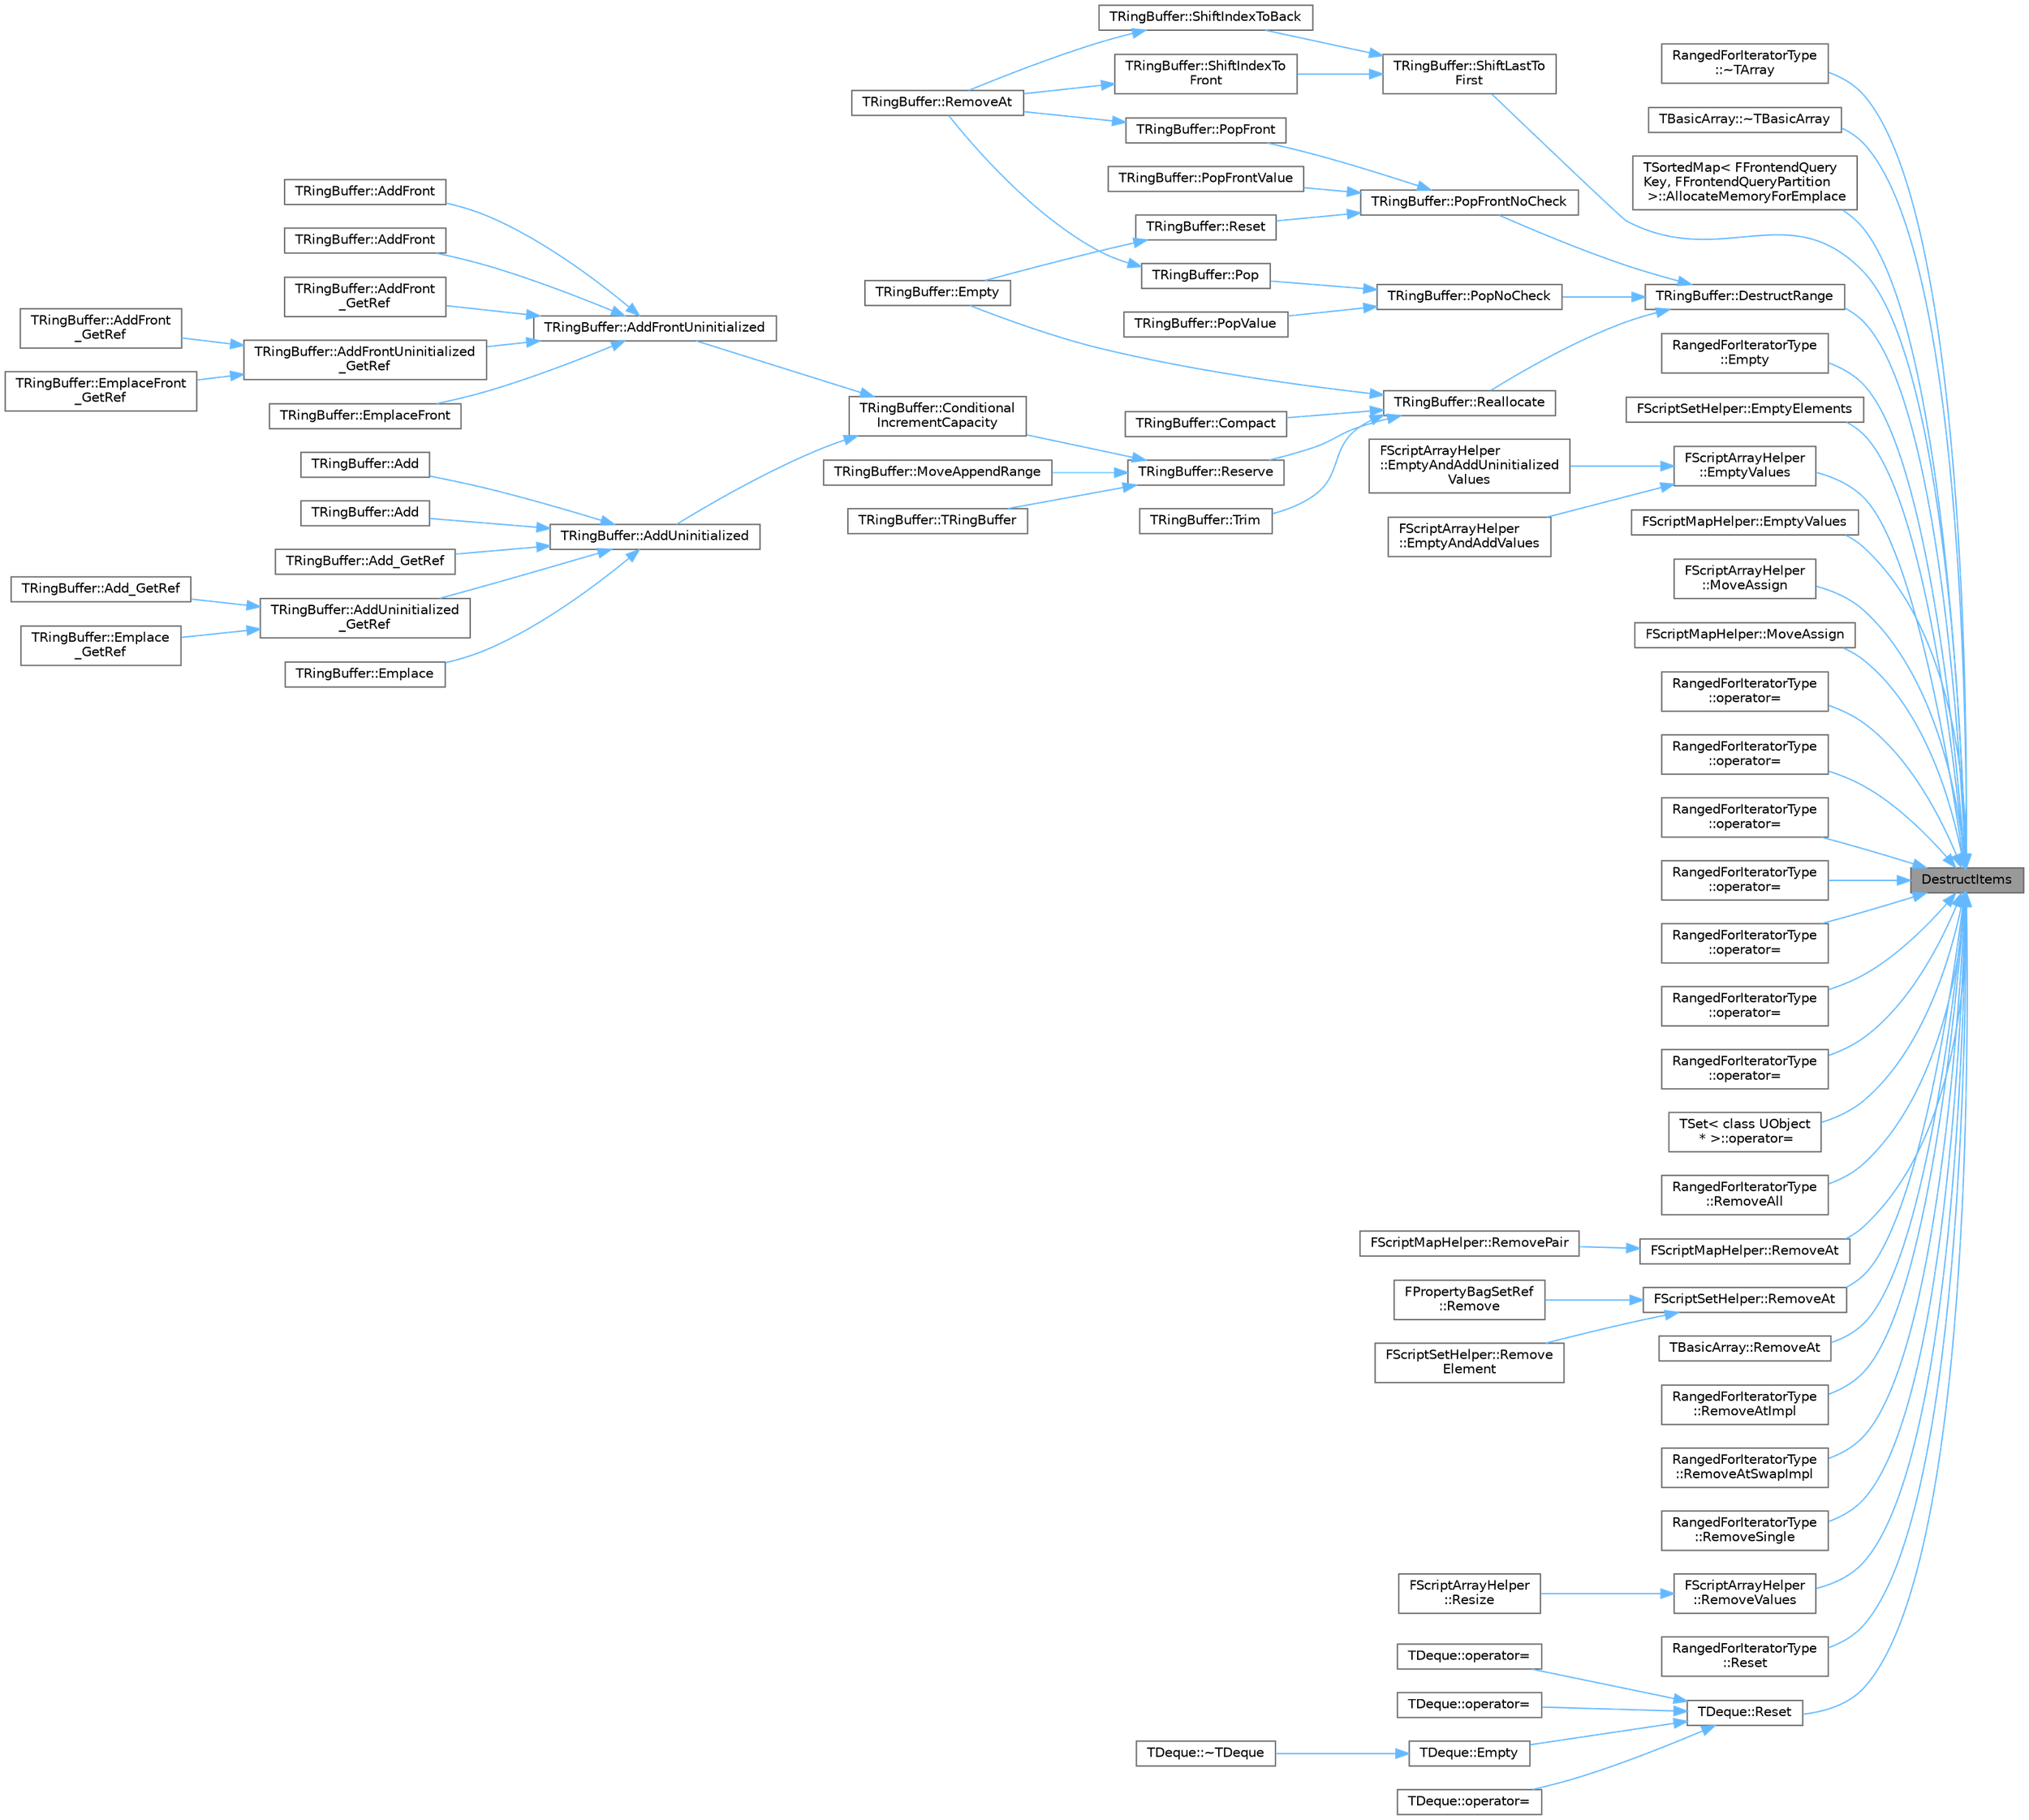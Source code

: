 digraph "DestructItems"
{
 // INTERACTIVE_SVG=YES
 // LATEX_PDF_SIZE
  bgcolor="transparent";
  edge [fontname=Helvetica,fontsize=10,labelfontname=Helvetica,labelfontsize=10];
  node [fontname=Helvetica,fontsize=10,shape=box,height=0.2,width=0.4];
  rankdir="RL";
  Node1 [id="Node000001",label="DestructItems",height=0.2,width=0.4,color="gray40", fillcolor="grey60", style="filled", fontcolor="black",tooltip="Destructs a range of items in memory."];
  Node1 -> Node2 [id="edge1_Node000001_Node000002",dir="back",color="steelblue1",style="solid",tooltip=" "];
  Node2 [id="Node000002",label="RangedForIteratorType\l::~TArray",height=0.2,width=0.4,color="grey40", fillcolor="white", style="filled",URL="$d4/d52/classTArray.html#ab77c5573ded47bfd6acf1e542a9a508a",tooltip=" "];
  Node1 -> Node3 [id="edge2_Node000001_Node000003",dir="back",color="steelblue1",style="solid",tooltip=" "];
  Node3 [id="Node000003",label="TBasicArray::~TBasicArray",height=0.2,width=0.4,color="grey40", fillcolor="white", style="filled",URL="$d1/da6/classTBasicArray.html#aecbda827aa0ea229a180132beae834a3",tooltip=" "];
  Node1 -> Node4 [id="edge3_Node000001_Node000004",dir="back",color="steelblue1",style="solid",tooltip=" "];
  Node4 [id="Node000004",label="TSortedMap\< FFrontendQuery\lKey, FFrontendQueryPartition\l \>::AllocateMemoryForEmplace",height=0.2,width=0.4,color="grey40", fillcolor="white", style="filled",URL="$d6/d24/classTSortedMap.html#ad880cf4cb4ecc70aefba9079a6a59a53",tooltip=" "];
  Node1 -> Node5 [id="edge4_Node000001_Node000005",dir="back",color="steelblue1",style="solid",tooltip=" "];
  Node5 [id="Node000005",label="TRingBuffer::DestructRange",height=0.2,width=0.4,color="grey40", fillcolor="white", style="filled",URL="$d7/d46/classTRingBuffer.html#a7859abfc28865cfa7f653b915bb17885",tooltip="Destruct all elements in the RingBuffer from Index RangeStart to Index RangeEnd."];
  Node5 -> Node6 [id="edge5_Node000005_Node000006",dir="back",color="steelblue1",style="solid",tooltip=" "];
  Node6 [id="Node000006",label="TRingBuffer::PopFrontNoCheck",height=0.2,width=0.4,color="grey40", fillcolor="white", style="filled",URL="$d7/d46/classTRingBuffer.html#a031e34e20a32b7940da154f3524a5833",tooltip="Unsafely pop the given number of arguments (default: 1) from the front pointer of the RingBuffer."];
  Node6 -> Node7 [id="edge6_Node000006_Node000007",dir="back",color="steelblue1",style="solid",tooltip=" "];
  Node7 [id="Node000007",label="TRingBuffer::PopFront",height=0.2,width=0.4,color="grey40", fillcolor="white", style="filled",URL="$d7/d46/classTRingBuffer.html#a302db50eda09a23fd1dbd5602473bdf7",tooltip="Pop the given number of elements (default: 1) from the front pointer of the RingBuffer."];
  Node7 -> Node8 [id="edge7_Node000007_Node000008",dir="back",color="steelblue1",style="solid",tooltip=" "];
  Node8 [id="Node000008",label="TRingBuffer::RemoveAt",height=0.2,width=0.4,color="grey40", fillcolor="white", style="filled",URL="$d7/d46/classTRingBuffer.html#adf0b3e11b11d503a9d8027bfc6cc1abe",tooltip="Remove the value at the given index from the RingBuffer, and shift values ahead or behind it into its..."];
  Node6 -> Node9 [id="edge8_Node000006_Node000009",dir="back",color="steelblue1",style="solid",tooltip=" "];
  Node9 [id="Node000009",label="TRingBuffer::PopFrontValue",height=0.2,width=0.4,color="grey40", fillcolor="white", style="filled",URL="$d7/d46/classTRingBuffer.html#a2b4e31046fbb3bca93d6b53ff3e24be2",tooltip=" "];
  Node6 -> Node10 [id="edge9_Node000006_Node000010",dir="back",color="steelblue1",style="solid",tooltip=" "];
  Node10 [id="Node000010",label="TRingBuffer::Reset",height=0.2,width=0.4,color="grey40", fillcolor="white", style="filled",URL="$d7/d46/classTRingBuffer.html#a5934c1e950e12a5f8889ea4f285e96a0",tooltip="Empty the RingBuffer, destructing any elements in the RingBuffer but not releasing the RingBuffer's s..."];
  Node10 -> Node11 [id="edge10_Node000010_Node000011",dir="back",color="steelblue1",style="solid",tooltip=" "];
  Node11 [id="Node000011",label="TRingBuffer::Empty",height=0.2,width=0.4,color="grey40", fillcolor="white", style="filled",URL="$d7/d46/classTRingBuffer.html#aea0fa9d59080cf35c96efe1a7639dd41",tooltip="Empty the RingBuffer, destructing any elements and releasing the RingBuffer's storage."];
  Node5 -> Node12 [id="edge11_Node000005_Node000012",dir="back",color="steelblue1",style="solid",tooltip=" "];
  Node12 [id="Node000012",label="TRingBuffer::PopNoCheck",height=0.2,width=0.4,color="grey40", fillcolor="white", style="filled",URL="$d7/d46/classTRingBuffer.html#a9e60249218c9477a26259f21712253d8",tooltip="Pop the given number of elements (default: 1) from the back pointer of the RingBuffer."];
  Node12 -> Node13 [id="edge12_Node000012_Node000013",dir="back",color="steelblue1",style="solid",tooltip=" "];
  Node13 [id="Node000013",label="TRingBuffer::Pop",height=0.2,width=0.4,color="grey40", fillcolor="white", style="filled",URL="$d7/d46/classTRingBuffer.html#a3f99ddb532c6f8eaf5ddc885c38eed3d",tooltip="Pop the given number of arguments (default: 1) from the back pointer of the RingBuffer."];
  Node13 -> Node8 [id="edge13_Node000013_Node000008",dir="back",color="steelblue1",style="solid",tooltip=" "];
  Node12 -> Node14 [id="edge14_Node000012_Node000014",dir="back",color="steelblue1",style="solid",tooltip=" "];
  Node14 [id="Node000014",label="TRingBuffer::PopValue",height=0.2,width=0.4,color="grey40", fillcolor="white", style="filled",URL="$d7/d46/classTRingBuffer.html#a8881163959a995aec06605580d0810c1",tooltip=" "];
  Node5 -> Node15 [id="edge15_Node000005_Node000015",dir="back",color="steelblue1",style="solid",tooltip=" "];
  Node15 [id="Node000015",label="TRingBuffer::Reallocate",height=0.2,width=0.4,color="grey40", fillcolor="white", style="filled",URL="$d7/d46/classTRingBuffer.html#a40faf3a6ccf66edf23df3483f309d523",tooltip="Set the capacity to the given value and move or copy all elements from the old storage into a new sto..."];
  Node15 -> Node16 [id="edge16_Node000015_Node000016",dir="back",color="steelblue1",style="solid",tooltip=" "];
  Node16 [id="Node000016",label="TRingBuffer::Compact",height=0.2,width=0.4,color="grey40", fillcolor="white", style="filled",URL="$d7/d46/classTRingBuffer.html#a5013bf0f45ef7bc6fbd87388d4124a3e",tooltip="Shift all elements so that the front pointer's location in memory is less than the back pointer's."];
  Node15 -> Node11 [id="edge17_Node000015_Node000011",dir="back",color="steelblue1",style="solid",tooltip=" "];
  Node15 -> Node17 [id="edge18_Node000015_Node000017",dir="back",color="steelblue1",style="solid",tooltip=" "];
  Node17 [id="Node000017",label="TRingBuffer::Reserve",height=0.2,width=0.4,color="grey40", fillcolor="white", style="filled",URL="$d7/d46/classTRingBuffer.html#ad5afdf357d92063d22eeae51e6a0b66d",tooltip="Set the capacity to the maximum of the current capacity and the (next power of two greater than or eq..."];
  Node17 -> Node18 [id="edge19_Node000017_Node000018",dir="back",color="steelblue1",style="solid",tooltip=" "];
  Node18 [id="Node000018",label="TRingBuffer::TRingBuffer",height=0.2,width=0.4,color="grey40", fillcolor="white", style="filled",URL="$d7/d46/classTRingBuffer.html#a63ad3b7ca3109de65a9100cf35b2be64",tooltip="Construct Empty Queue with the given initial requested capacity."];
  Node17 -> Node19 [id="edge20_Node000017_Node000019",dir="back",color="steelblue1",style="solid",tooltip=" "];
  Node19 [id="Node000019",label="TRingBuffer::Conditional\lIncrementCapacity",height=0.2,width=0.4,color="grey40", fillcolor="white", style="filled",URL="$d7/d46/classTRingBuffer.html#aab531adcc3b46e2524b492a937e9a4ce",tooltip="Increase capacity if necessary to make room for the addition of a new element."];
  Node19 -> Node20 [id="edge21_Node000019_Node000020",dir="back",color="steelblue1",style="solid",tooltip=" "];
  Node20 [id="Node000020",label="TRingBuffer::AddFrontUninitialized",height=0.2,width=0.4,color="grey40", fillcolor="white", style="filled",URL="$d7/d46/classTRingBuffer.html#a7b34a885ae96c31e27fda8137157d6fa",tooltip="Add a new element before the front pointer of the RingBuffer, resizing if necessary."];
  Node20 -> Node21 [id="edge22_Node000020_Node000021",dir="back",color="steelblue1",style="solid",tooltip=" "];
  Node21 [id="Node000021",label="TRingBuffer::AddFront",height=0.2,width=0.4,color="grey40", fillcolor="white", style="filled",URL="$d7/d46/classTRingBuffer.html#a8086ab33643565a997b4197e18c46ce9",tooltip="Add a new element before the front pointer of the RingBuffer, resizing if necessary."];
  Node20 -> Node22 [id="edge23_Node000020_Node000022",dir="back",color="steelblue1",style="solid",tooltip=" "];
  Node22 [id="Node000022",label="TRingBuffer::AddFront",height=0.2,width=0.4,color="grey40", fillcolor="white", style="filled",URL="$d7/d46/classTRingBuffer.html#afecab01b944e8105ee3ef8aac0ff5b89",tooltip="Add a new element before the front pointer of the RingBuffer, resizing if necessary."];
  Node20 -> Node23 [id="edge24_Node000020_Node000023",dir="back",color="steelblue1",style="solid",tooltip=" "];
  Node23 [id="Node000023",label="TRingBuffer::AddFront\l_GetRef",height=0.2,width=0.4,color="grey40", fillcolor="white", style="filled",URL="$d7/d46/classTRingBuffer.html#ab28fb406a54c1f35d925a31a7ad1121b",tooltip="Add a new element before the front pointer of the RingBuffer, resizing if necessary."];
  Node20 -> Node24 [id="edge25_Node000020_Node000024",dir="back",color="steelblue1",style="solid",tooltip=" "];
  Node24 [id="Node000024",label="TRingBuffer::AddFrontUninitialized\l_GetRef",height=0.2,width=0.4,color="grey40", fillcolor="white", style="filled",URL="$d7/d46/classTRingBuffer.html#ae8809d98b80a74938610c202aeba4b72",tooltip="Add a new element before the front pointer of the RingBuffer, resizing if necessary."];
  Node24 -> Node25 [id="edge26_Node000024_Node000025",dir="back",color="steelblue1",style="solid",tooltip=" "];
  Node25 [id="Node000025",label="TRingBuffer::AddFront\l_GetRef",height=0.2,width=0.4,color="grey40", fillcolor="white", style="filled",URL="$d7/d46/classTRingBuffer.html#afc9361e3cb4ea129c868321fa05f8bfe",tooltip="Add a new element before the front pointer of the RingBuffer, resizing if necessary."];
  Node24 -> Node26 [id="edge27_Node000024_Node000026",dir="back",color="steelblue1",style="solid",tooltip=" "];
  Node26 [id="Node000026",label="TRingBuffer::EmplaceFront\l_GetRef",height=0.2,width=0.4,color="grey40", fillcolor="white", style="filled",URL="$d7/d46/classTRingBuffer.html#acc11437d19240f16ca049e997ddcf597",tooltip="Add a new element before the front pointer of the RingBuffer, resizing if necessary."];
  Node20 -> Node27 [id="edge28_Node000020_Node000027",dir="back",color="steelblue1",style="solid",tooltip=" "];
  Node27 [id="Node000027",label="TRingBuffer::EmplaceFront",height=0.2,width=0.4,color="grey40", fillcolor="white", style="filled",URL="$d7/d46/classTRingBuffer.html#a88b7c3a3dc2274de08b169345385f45c",tooltip="Add a new element before the front pointer of the RingBuffer, resizing if necessary."];
  Node19 -> Node28 [id="edge29_Node000019_Node000028",dir="back",color="steelblue1",style="solid",tooltip=" "];
  Node28 [id="Node000028",label="TRingBuffer::AddUninitialized",height=0.2,width=0.4,color="grey40", fillcolor="white", style="filled",URL="$d7/d46/classTRingBuffer.html#a5e16df156354a762285ba0f69c6e3260",tooltip="Add a new element after the back pointer of the RingBuffer, resizing if necessary."];
  Node28 -> Node29 [id="edge30_Node000028_Node000029",dir="back",color="steelblue1",style="solid",tooltip=" "];
  Node29 [id="Node000029",label="TRingBuffer::Add",height=0.2,width=0.4,color="grey40", fillcolor="white", style="filled",URL="$d7/d46/classTRingBuffer.html#af9f2d32099ca5bab1c35d9f812981da9",tooltip="Add a new element after the back pointer of the RingBuffer, resizing if necessary."];
  Node28 -> Node30 [id="edge31_Node000028_Node000030",dir="back",color="steelblue1",style="solid",tooltip=" "];
  Node30 [id="Node000030",label="TRingBuffer::Add",height=0.2,width=0.4,color="grey40", fillcolor="white", style="filled",URL="$d7/d46/classTRingBuffer.html#afc0d4af47b8bdcdc564de8a0f981ca0e",tooltip="Add a new element after the back pointer of the RingBuffer, resizing if necessary."];
  Node28 -> Node31 [id="edge32_Node000028_Node000031",dir="back",color="steelblue1",style="solid",tooltip=" "];
  Node31 [id="Node000031",label="TRingBuffer::Add_GetRef",height=0.2,width=0.4,color="grey40", fillcolor="white", style="filled",URL="$d7/d46/classTRingBuffer.html#a5ce01bd04b93fb065134be55c6cfabdc",tooltip="Add a new element after the back pointer of the RingBuffer, resizing if necessary."];
  Node28 -> Node32 [id="edge33_Node000028_Node000032",dir="back",color="steelblue1",style="solid",tooltip=" "];
  Node32 [id="Node000032",label="TRingBuffer::AddUninitialized\l_GetRef",height=0.2,width=0.4,color="grey40", fillcolor="white", style="filled",URL="$d7/d46/classTRingBuffer.html#ac8249882650821399ee833926d6ab83b",tooltip="Add a new element after the back pointer of the RingBuffer, resizing if necessary."];
  Node32 -> Node33 [id="edge34_Node000032_Node000033",dir="back",color="steelblue1",style="solid",tooltip=" "];
  Node33 [id="Node000033",label="TRingBuffer::Add_GetRef",height=0.2,width=0.4,color="grey40", fillcolor="white", style="filled",URL="$d7/d46/classTRingBuffer.html#a9ec58736bd2b2145a5f7b85d6d24c30d",tooltip="Add a new element after the back pointer of the RingBuffer, resizing if necessary."];
  Node32 -> Node34 [id="edge35_Node000032_Node000034",dir="back",color="steelblue1",style="solid",tooltip=" "];
  Node34 [id="Node000034",label="TRingBuffer::Emplace\l_GetRef",height=0.2,width=0.4,color="grey40", fillcolor="white", style="filled",URL="$d7/d46/classTRingBuffer.html#aa4cef7a05257a7d5078a9b347ab7497a",tooltip="Add a new element after the back pointer of the RingBuffer, resizing if necessary."];
  Node28 -> Node35 [id="edge36_Node000028_Node000035",dir="back",color="steelblue1",style="solid",tooltip=" "];
  Node35 [id="Node000035",label="TRingBuffer::Emplace",height=0.2,width=0.4,color="grey40", fillcolor="white", style="filled",URL="$d7/d46/classTRingBuffer.html#af5be7ea54c110bfd8cd1b98962706923",tooltip="Add a new element after the back pointer of the RingBuffer, resizing if necessary."];
  Node17 -> Node36 [id="edge37_Node000017_Node000036",dir="back",color="steelblue1",style="solid",tooltip=" "];
  Node36 [id="Node000036",label="TRingBuffer::MoveAppendRange",height=0.2,width=0.4,color="grey40", fillcolor="white", style="filled",URL="$d7/d46/classTRingBuffer.html#a6ce3d2676691979c26d4de4e8fb7966f",tooltip="Append elements from a range onto the back pointer of the RingBuffer, resizing if necessary."];
  Node15 -> Node37 [id="edge38_Node000015_Node000037",dir="back",color="steelblue1",style="solid",tooltip=" "];
  Node37 [id="Node000037",label="TRingBuffer::Trim",height=0.2,width=0.4,color="grey40", fillcolor="white", style="filled",URL="$d7/d46/classTRingBuffer.html#a1a0957509e32c91acad0fab35186a08c",tooltip="Set the capacity to the minimum power of two (or 0) greater than or equal to the current number of el..."];
  Node1 -> Node38 [id="edge39_Node000001_Node000038",dir="back",color="steelblue1",style="solid",tooltip=" "];
  Node38 [id="Node000038",label="RangedForIteratorType\l::Empty",height=0.2,width=0.4,color="grey40", fillcolor="white", style="filled",URL="$d4/d52/classTArray.html#ae4faf7d28150050064620a725e5df3c2",tooltip=" "];
  Node1 -> Node39 [id="edge40_Node000001_Node000039",dir="back",color="steelblue1",style="solid",tooltip=" "];
  Node39 [id="Node000039",label="FScriptSetHelper::EmptyElements",height=0.2,width=0.4,color="grey40", fillcolor="white", style="filled",URL="$df/d52/classFScriptSetHelper.html#a86505bd76fe4bbbbc8f6fdaac484cca1",tooltip="Remove all values from the set, calling destructors, etc as appropriate."];
  Node1 -> Node40 [id="edge41_Node000001_Node000040",dir="back",color="steelblue1",style="solid",tooltip=" "];
  Node40 [id="Node000040",label="FScriptArrayHelper\l::EmptyValues",height=0.2,width=0.4,color="grey40", fillcolor="white", style="filled",URL="$dc/d07/classFScriptArrayHelper.html#a3a7ba0cd183a97ca94a27dc1990dfdfe",tooltip="Remove all values from the array, calling destructors, etc as appropriate."];
  Node40 -> Node41 [id="edge42_Node000040_Node000041",dir="back",color="steelblue1",style="solid",tooltip=" "];
  Node41 [id="Node000041",label="FScriptArrayHelper\l::EmptyAndAddUninitialized\lValues",height=0.2,width=0.4,color="grey40", fillcolor="white", style="filled",URL="$dc/d07/classFScriptArrayHelper.html#a2352b140f4c125a5a4c755d8fe5dcfbd",tooltip="Empty the array, then add uninitialized values to a given size."];
  Node40 -> Node42 [id="edge43_Node000040_Node000042",dir="back",color="steelblue1",style="solid",tooltip=" "];
  Node42 [id="Node000042",label="FScriptArrayHelper\l::EmptyAndAddValues",height=0.2,width=0.4,color="grey40", fillcolor="white", style="filled",URL="$dc/d07/classFScriptArrayHelper.html#a80c0f2dfcc3ee1ae3ea842c5d189a107",tooltip="Empty the array, then add blank, constructed values to a given size."];
  Node1 -> Node43 [id="edge44_Node000001_Node000043",dir="back",color="steelblue1",style="solid",tooltip=" "];
  Node43 [id="Node000043",label="FScriptMapHelper::EmptyValues",height=0.2,width=0.4,color="grey40", fillcolor="white", style="filled",URL="$d4/d21/classFScriptMapHelper.html#aca141f413c750c57f807e611d08c5219",tooltip="Remove all values from the map, calling destructors, etc as appropriate."];
  Node1 -> Node44 [id="edge45_Node000001_Node000044",dir="back",color="steelblue1",style="solid",tooltip=" "];
  Node44 [id="Node000044",label="FScriptArrayHelper\l::MoveAssign",height=0.2,width=0.4,color="grey40", fillcolor="white", style="filled",URL="$dc/d07/classFScriptArrayHelper.html#a41dd566dad3c914616098d7361d00c49",tooltip="Move the allocation from another array and make it our own."];
  Node1 -> Node45 [id="edge46_Node000001_Node000045",dir="back",color="steelblue1",style="solid",tooltip=" "];
  Node45 [id="Node000045",label="FScriptMapHelper::MoveAssign",height=0.2,width=0.4,color="grey40", fillcolor="white", style="filled",URL="$d4/d21/classFScriptMapHelper.html#a49b65ffc20c02aa75f3d7301e8f8246d",tooltip="Move the allocation from another map and make it our own."];
  Node1 -> Node46 [id="edge47_Node000001_Node000046",dir="back",color="steelblue1",style="solid",tooltip=" "];
  Node46 [id="Node000046",label="RangedForIteratorType\l::operator=",height=0.2,width=0.4,color="grey40", fillcolor="white", style="filled",URL="$d4/d52/classTArray.html#a91abd17ebbc12cd20a58a46a7e8d44d8",tooltip=" "];
  Node1 -> Node47 [id="edge48_Node000001_Node000047",dir="back",color="steelblue1",style="solid",tooltip=" "];
  Node47 [id="Node000047",label="RangedForIteratorType\l::operator=",height=0.2,width=0.4,color="grey40", fillcolor="white", style="filled",URL="$d4/d52/classTArray.html#a7608a22ea7aa8f362344af30c8341efc",tooltip=" "];
  Node1 -> Node48 [id="edge49_Node000001_Node000048",dir="back",color="steelblue1",style="solid",tooltip=" "];
  Node48 [id="Node000048",label="RangedForIteratorType\l::operator=",height=0.2,width=0.4,color="grey40", fillcolor="white", style="filled",URL="$d4/d52/classTArray.html#a86faf973dcb51f368b1ae56bd6c7584d",tooltip=" "];
  Node1 -> Node49 [id="edge50_Node000001_Node000049",dir="back",color="steelblue1",style="solid",tooltip=" "];
  Node49 [id="Node000049",label="RangedForIteratorType\l::operator=",height=0.2,width=0.4,color="grey40", fillcolor="white", style="filled",URL="$d4/d52/classTArray.html#a0ea19f3559915a2314076b93ec39fea5",tooltip=" "];
  Node1 -> Node50 [id="edge51_Node000001_Node000050",dir="back",color="steelblue1",style="solid",tooltip=" "];
  Node50 [id="Node000050",label="RangedForIteratorType\l::operator=",height=0.2,width=0.4,color="grey40", fillcolor="white", style="filled",URL="$d4/d52/classTArray.html#adb3241d2956bc91d2c7a267850735bac",tooltip=" "];
  Node1 -> Node51 [id="edge52_Node000001_Node000051",dir="back",color="steelblue1",style="solid",tooltip=" "];
  Node51 [id="Node000051",label="RangedForIteratorType\l::operator=",height=0.2,width=0.4,color="grey40", fillcolor="white", style="filled",URL="$d4/d52/classTArray.html#accf117d20282c00c672cf625157f3b0f",tooltip=" "];
  Node1 -> Node52 [id="edge53_Node000001_Node000052",dir="back",color="steelblue1",style="solid",tooltip=" "];
  Node52 [id="Node000052",label="RangedForIteratorType\l::operator=",height=0.2,width=0.4,color="grey40", fillcolor="white", style="filled",URL="$d4/d52/classTArray.html#a01845fd731dc3119d04b767ed3c13613",tooltip=" "];
  Node1 -> Node53 [id="edge54_Node000001_Node000053",dir="back",color="steelblue1",style="solid",tooltip=" "];
  Node53 [id="Node000053",label="TSet\< class UObject\l * \>::operator=",height=0.2,width=0.4,color="grey40", fillcolor="white", style="filled",URL="$d5/d15/classTSet.html#a80ca1d1b3e871429cb9f1d35159c9b96",tooltip=" "];
  Node1 -> Node54 [id="edge55_Node000001_Node000054",dir="back",color="steelblue1",style="solid",tooltip=" "];
  Node54 [id="Node000054",label="RangedForIteratorType\l::RemoveAll",height=0.2,width=0.4,color="grey40", fillcolor="white", style="filled",URL="$d4/d52/classTArray.html#a88ecccd4a73227412a020eac5cb840dc",tooltip=" "];
  Node1 -> Node55 [id="edge56_Node000001_Node000055",dir="back",color="steelblue1",style="solid",tooltip=" "];
  Node55 [id="Node000055",label="FScriptMapHelper::RemoveAt",height=0.2,width=0.4,color="grey40", fillcolor="white", style="filled",URL="$d4/d21/classFScriptMapHelper.html#a0d8a928001b6dc18349182ff61e0548c",tooltip="Removes an element at the specified index, destroying it."];
  Node55 -> Node56 [id="edge57_Node000055_Node000056",dir="back",color="steelblue1",style="solid",tooltip=" "];
  Node56 [id="Node000056",label="FScriptMapHelper::RemovePair",height=0.2,width=0.4,color="grey40", fillcolor="white", style="filled",URL="$d4/d21/classFScriptMapHelper.html#aaf0e0a528f447943a1c19342484c9563",tooltip="Removes the key and its associated value from the map."];
  Node1 -> Node57 [id="edge58_Node000001_Node000057",dir="back",color="steelblue1",style="solid",tooltip=" "];
  Node57 [id="Node000057",label="FScriptSetHelper::RemoveAt",height=0.2,width=0.4,color="grey40", fillcolor="white", style="filled",URL="$df/d52/classFScriptSetHelper.html#ab56fcc2064bffc34d80aae2e0f0759f2",tooltip="Removes an element at the specified index, destroying it."];
  Node57 -> Node58 [id="edge59_Node000057_Node000058",dir="back",color="steelblue1",style="solid",tooltip=" "];
  Node58 [id="Node000058",label="FPropertyBagSetRef\l::Remove",height=0.2,width=0.4,color="grey40", fillcolor="white", style="filled",URL="$d7/d67/classFPropertyBagSetRef.html#a949bbc05b9e716884545e323ea1d168d",tooltip="Removes value from set if found."];
  Node57 -> Node59 [id="edge60_Node000057_Node000059",dir="back",color="steelblue1",style="solid",tooltip=" "];
  Node59 [id="Node000059",label="FScriptSetHelper::Remove\lElement",height=0.2,width=0.4,color="grey40", fillcolor="white", style="filled",URL="$df/d52/classFScriptSetHelper.html#a83ece55c12b51fb888807e5a6100e9ad",tooltip="Removes the element from the set."];
  Node1 -> Node60 [id="edge61_Node000001_Node000060",dir="back",color="steelblue1",style="solid",tooltip=" "];
  Node60 [id="Node000060",label="TBasicArray::RemoveAt",height=0.2,width=0.4,color="grey40", fillcolor="white", style="filled",URL="$d1/da6/classTBasicArray.html#a4a3fb274e8a5530c5e4f3352e8e6d4f3",tooltip=" "];
  Node1 -> Node61 [id="edge62_Node000001_Node000061",dir="back",color="steelblue1",style="solid",tooltip=" "];
  Node61 [id="Node000061",label="RangedForIteratorType\l::RemoveAtImpl",height=0.2,width=0.4,color="grey40", fillcolor="white", style="filled",URL="$d4/d52/classTArray.html#a4ad5a40e9b67f51108a169e6b5a331f6",tooltip=" "];
  Node1 -> Node62 [id="edge63_Node000001_Node000062",dir="back",color="steelblue1",style="solid",tooltip=" "];
  Node62 [id="Node000062",label="RangedForIteratorType\l::RemoveAtSwapImpl",height=0.2,width=0.4,color="grey40", fillcolor="white", style="filled",URL="$d4/d52/classTArray.html#afa9a0b9b30672b7dfe134bd488d79049",tooltip=" "];
  Node1 -> Node63 [id="edge64_Node000001_Node000063",dir="back",color="steelblue1",style="solid",tooltip=" "];
  Node63 [id="Node000063",label="RangedForIteratorType\l::RemoveSingle",height=0.2,width=0.4,color="grey40", fillcolor="white", style="filled",URL="$d4/d52/classTArray.html#a97ef6956222f6adf55ca485ccc6a44f2",tooltip=" "];
  Node1 -> Node64 [id="edge65_Node000001_Node000064",dir="back",color="steelblue1",style="solid",tooltip=" "];
  Node64 [id="Node000064",label="FScriptArrayHelper\l::RemoveValues",height=0.2,width=0.4,color="grey40", fillcolor="white", style="filled",URL="$dc/d07/classFScriptArrayHelper.html#afeee19673faa5ee55b4611239ecfc3b5",tooltip="Remove values from the array, calling destructors, etc as appropriate."];
  Node64 -> Node65 [id="edge66_Node000064_Node000065",dir="back",color="steelblue1",style="solid",tooltip=" "];
  Node65 [id="Node000065",label="FScriptArrayHelper\l::Resize",height=0.2,width=0.4,color="grey40", fillcolor="white", style="filled",URL="$dc/d07/classFScriptArrayHelper.html#ae4204c1e1bc165ccdb514db07156a7a3",tooltip="Add or remove elements to set the array to a given size."];
  Node1 -> Node66 [id="edge67_Node000001_Node000066",dir="back",color="steelblue1",style="solid",tooltip=" "];
  Node66 [id="Node000066",label="RangedForIteratorType\l::Reset",height=0.2,width=0.4,color="grey40", fillcolor="white", style="filled",URL="$d4/d52/classTArray.html#a246ab624b720b01fd83764700aab8cf9",tooltip=" "];
  Node1 -> Node67 [id="edge68_Node000001_Node000067",dir="back",color="steelblue1",style="solid",tooltip=" "];
  Node67 [id="Node000067",label="TDeque::Reset",height=0.2,width=0.4,color="grey40", fillcolor="white", style="filled",URL="$dd/df8/classTDeque.html#a8514c4961d49befd0789071d4808ac88",tooltip=" "];
  Node67 -> Node68 [id="edge69_Node000067_Node000068",dir="back",color="steelblue1",style="solid",tooltip=" "];
  Node68 [id="Node000068",label="TDeque::Empty",height=0.2,width=0.4,color="grey40", fillcolor="white", style="filled",URL="$dd/df8/classTDeque.html#a04ac38c02fadd19ac792ec870af12f6a",tooltip=" "];
  Node68 -> Node69 [id="edge70_Node000068_Node000069",dir="back",color="steelblue1",style="solid",tooltip=" "];
  Node69 [id="Node000069",label="TDeque::~TDeque",height=0.2,width=0.4,color="grey40", fillcolor="white", style="filled",URL="$dd/df8/classTDeque.html#ab74da7585d12fa4a48d8c3f023d54325",tooltip=" "];
  Node67 -> Node70 [id="edge71_Node000067_Node000070",dir="back",color="steelblue1",style="solid",tooltip=" "];
  Node70 [id="Node000070",label="TDeque::operator=",height=0.2,width=0.4,color="grey40", fillcolor="white", style="filled",URL="$dd/df8/classTDeque.html#a7d7199aba3f8faaf23c6f4e44a17843d",tooltip=" "];
  Node67 -> Node71 [id="edge72_Node000067_Node000071",dir="back",color="steelblue1",style="solid",tooltip=" "];
  Node71 [id="Node000071",label="TDeque::operator=",height=0.2,width=0.4,color="grey40", fillcolor="white", style="filled",URL="$dd/df8/classTDeque.html#a52776dce55496d069e46df99d05d0947",tooltip=" "];
  Node67 -> Node72 [id="edge73_Node000067_Node000072",dir="back",color="steelblue1",style="solid",tooltip=" "];
  Node72 [id="Node000072",label="TDeque::operator=",height=0.2,width=0.4,color="grey40", fillcolor="white", style="filled",URL="$dd/df8/classTDeque.html#ad1a5a5477a31020fa42df1047b3994f7",tooltip=" "];
  Node1 -> Node73 [id="edge74_Node000001_Node000073",dir="back",color="steelblue1",style="solid",tooltip=" "];
  Node73 [id="Node000073",label="TRingBuffer::ShiftLastTo\lFirst",height=0.2,width=0.4,color="grey40", fillcolor="white", style="filled",URL="$d7/d46/classTRingBuffer.html#a4347e12322c3689b104a3510453e5a1b",tooltip="Move the value at index RangeLast into index RangeFirst, and shift all values between RangeFirst+1 an..."];
  Node73 -> Node74 [id="edge75_Node000073_Node000074",dir="back",color="steelblue1",style="solid",tooltip=" "];
  Node74 [id="Node000074",label="TRingBuffer::ShiftIndexToBack",height=0.2,width=0.4,color="grey40", fillcolor="white", style="filled",URL="$d7/d46/classTRingBuffer.html#a70bbe334b8c3853eaad03e511e408580",tooltip="Move the value at the given index into the back pointer of the RingBuffer, and shift all elements beh..."];
  Node74 -> Node8 [id="edge76_Node000074_Node000008",dir="back",color="steelblue1",style="solid",tooltip=" "];
  Node73 -> Node75 [id="edge77_Node000073_Node000075",dir="back",color="steelblue1",style="solid",tooltip=" "];
  Node75 [id="Node000075",label="TRingBuffer::ShiftIndexTo\lFront",height=0.2,width=0.4,color="grey40", fillcolor="white", style="filled",URL="$d7/d46/classTRingBuffer.html#a8c314f69b9645f12345c3b48899e756b",tooltip="Move the value at the given index into the front pointer of the RingBuffer, and shift all elements ah..."];
  Node75 -> Node8 [id="edge78_Node000075_Node000008",dir="back",color="steelblue1",style="solid",tooltip=" "];
}

